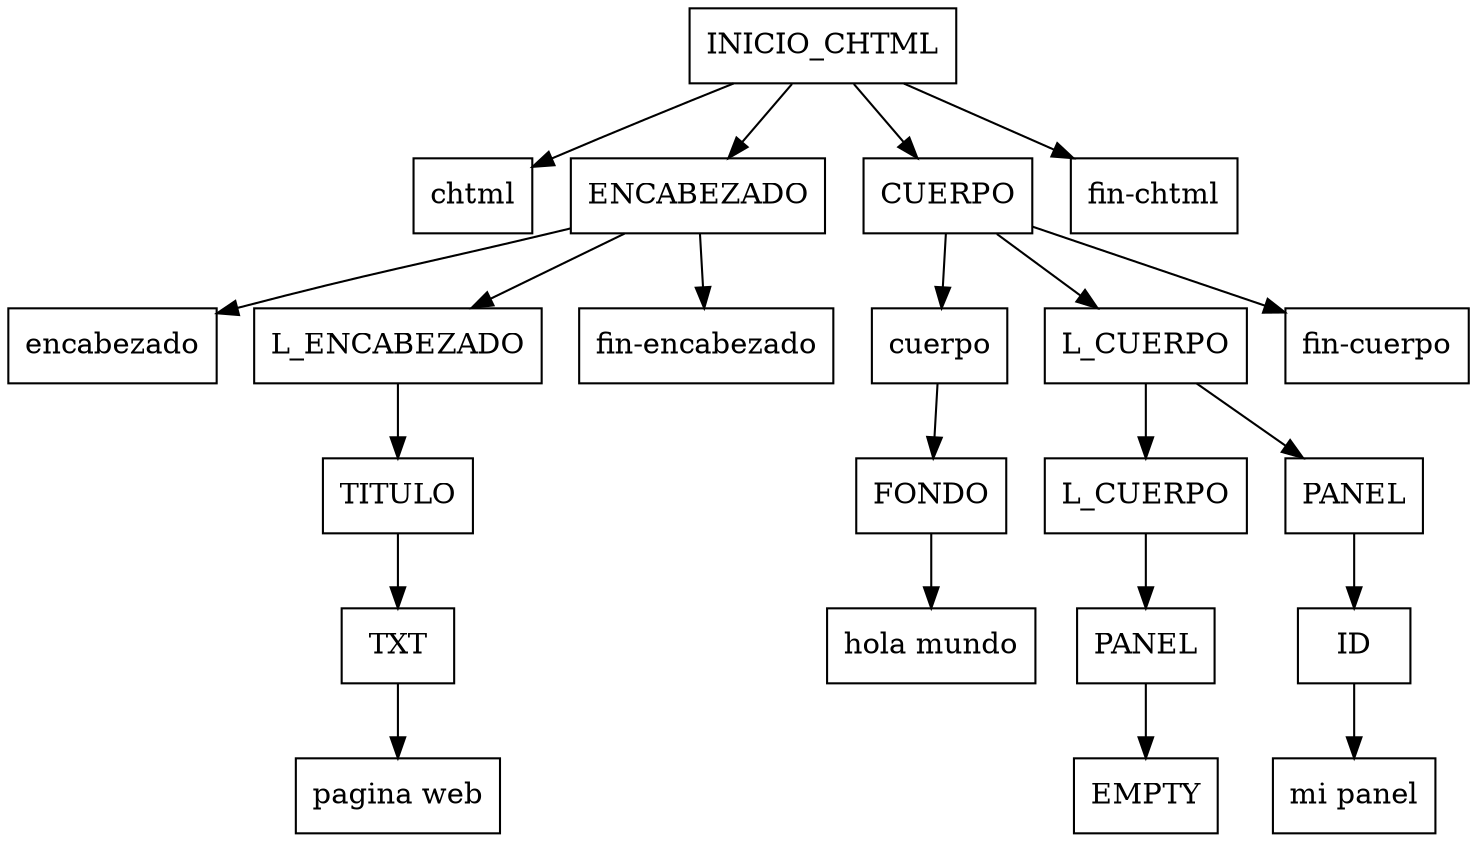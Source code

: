 digraph AST{
 node [shape=box];node_21[label= "INICIO_CHTML"];
node_21->node_22;
node_22[label= "chtml"];
node_21->node_5;
node_5[label= "ENCABEZADO"];
node_5->node_6;
node_6[label= "encabezado"];
node_5->node_4;
node_4[label= "L_ENCABEZADO"];
node_4->node_2;
node_2[label= "TITULO"];
node_2->node_3;
node_3[label= "TXT"];
node_3->node_1;
node_1[label= "pagina web"];
node_5->node_7;
node_7[label= "fin-encabezado"];
node_21->node_18;
node_18[label= "CUERPO"];
node_18->node_19;
node_19[label= "cuerpo"];
node_19->node_8;
node_8[label= "FONDO"];
node_8->node_9;
node_9[label= "hola mundo"];
node_18->node_17;
node_17[label= "L_CUERPO"];
node_17->node_12;
node_12[label= "L_CUERPO"];
node_12->node_11;
node_11[label= "PANEL"];
node_11->node_10;
node_10[label= "EMPTY"];
node_17->node_16;
node_16[label= "PANEL"];
node_16->node_14;
node_14[label= "ID"];
node_14->node_15;
node_15[label= "mi panel"];
node_18->node_20;
node_20[label= "fin-cuerpo"];
node_21->node_23;
node_23[label= "fin-chtml"];
}
